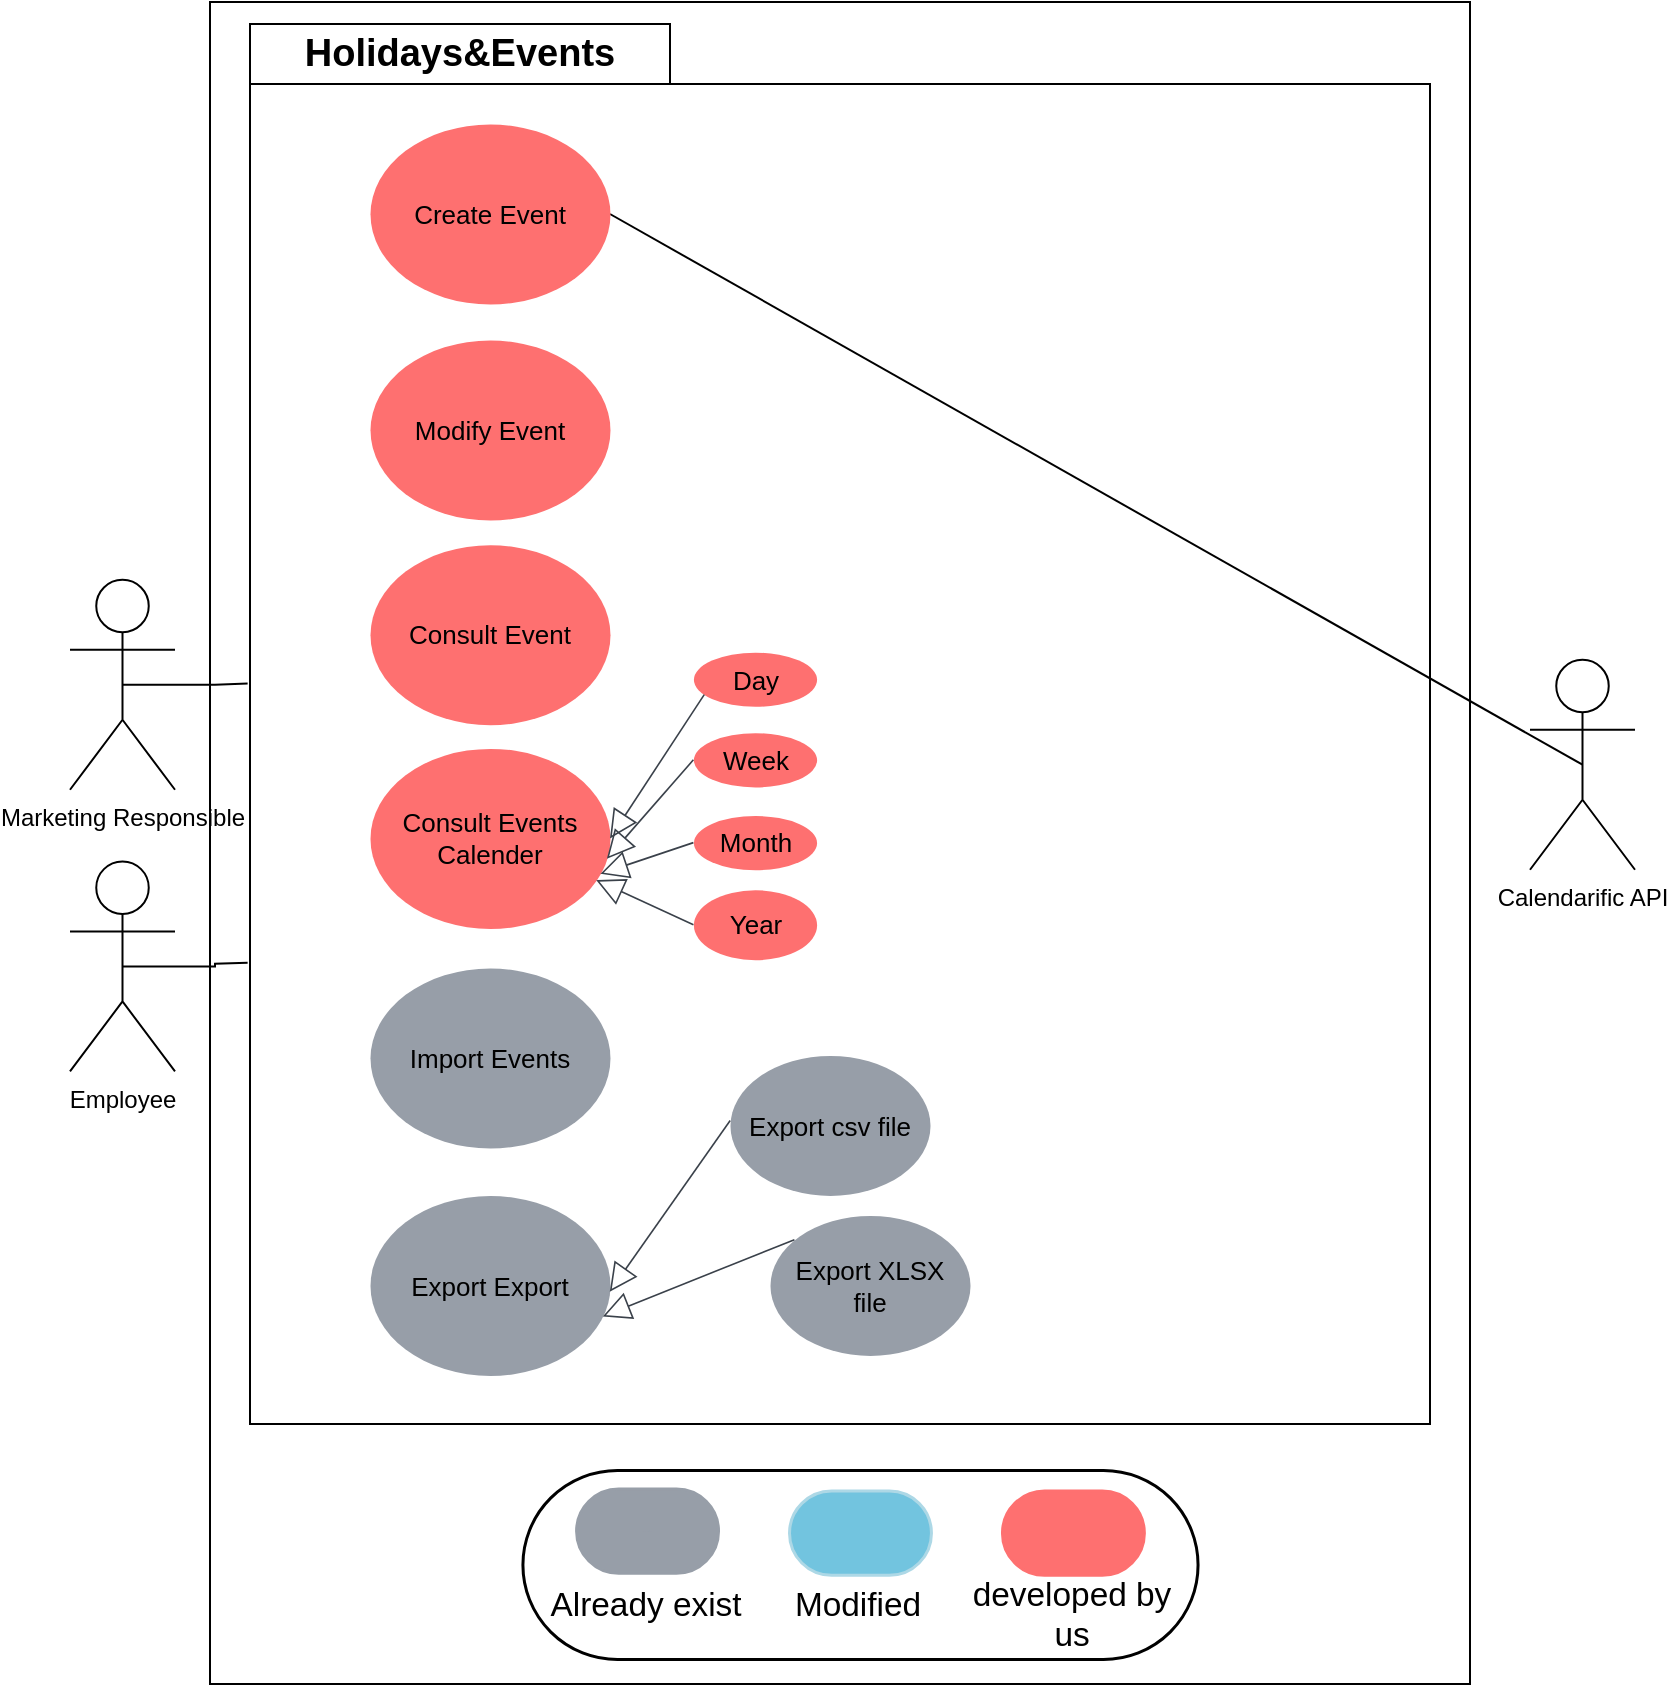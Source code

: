 <mxfile version="27.0.3">
  <diagram name="Page-1" id="kcsEbkMYIRXb8iED7YjO">
    <mxGraphModel dx="3204" dy="1238" grid="1" gridSize="10" guides="1" tooltips="1" connect="1" arrows="1" fold="1" page="1" pageScale="1" pageWidth="827" pageHeight="1169" math="0" shadow="0">
      <root>
        <mxCell id="0" />
        <mxCell id="1" parent="0" />
        <mxCell id="yRWhBtvss3XVOMyxeGll-229" value="" style="rounded=0;whiteSpace=wrap;html=1;" vertex="1" parent="1">
          <mxGeometry x="-410" y="149" width="630" height="841" as="geometry" />
        </mxCell>
        <mxCell id="yRWhBtvss3XVOMyxeGll-143" value="Holidays&amp;amp;Events" style="shape=folder;fontStyle=1;tabWidth=210;tabHeight=30;tabPosition=left;html=1;boundedLbl=1;labelInHeader=1;container=0;collapsible=0;whiteSpace=wrap;fontSize=19;" vertex="1" parent="1">
          <mxGeometry x="-390" y="160" width="590" height="700" as="geometry" />
        </mxCell>
        <mxCell id="yRWhBtvss3XVOMyxeGll-203" value="" style="html=1;jettySize=18;whiteSpace=wrap;fontSize=13;strokeColor=#3a414a;strokeOpacity=100;strokeWidth=0.8;rounded=0;startArrow=none;endArrow=block;endFill=0;endSize=12;exitX=0.57;exitY=0.005;exitPerimeter=0;lucidId=EKXeJxy7TWS8;" edge="1" parent="1" source="yRWhBtvss3XVOMyxeGll-145">
          <mxGeometry width="100" height="100" relative="1" as="geometry">
            <Array as="points" />
            <mxPoint x="-82.573" y="1413.151" as="targetPoint" />
          </mxGeometry>
        </mxCell>
        <mxCell id="yRWhBtvss3XVOMyxeGll-204" value="" style="html=1;jettySize=18;whiteSpace=wrap;fontSize=13;strokeColor=#3a414a;strokeOpacity=100;strokeWidth=0.8;rounded=0;startArrow=none;endArrow=block;endFill=0;endSize=12;entryX=0.5;entryY=1;lucidId=QKXep6PJ_4Cc;entryDx=0;entryDy=0;" edge="1" parent="1" target="yRWhBtvss3XVOMyxeGll-198">
          <mxGeometry width="100" height="100" relative="1" as="geometry">
            <Array as="points" />
            <mxPoint x="-35.159" y="1470.115" as="sourcePoint" />
          </mxGeometry>
        </mxCell>
        <mxCell id="yRWhBtvss3XVOMyxeGll-205" value="" style="html=1;jettySize=18;whiteSpace=wrap;fontSize=13;strokeColor=#3a414a;strokeOpacity=100;strokeWidth=0.8;rounded=0;startArrow=none;endArrow=block;endFill=0;endSize=12;exitX=0.075;exitY=0.236;exitPerimeter=0;entryX=1;entryY=1;lucidId=ZKXeBE5Ak2jA;entryDx=0;entryDy=0;" edge="1" parent="1" source="yRWhBtvss3XVOMyxeGll-147">
          <mxGeometry width="100" height="100" relative="1" as="geometry">
            <Array as="points" />
            <mxPoint x="0.689" y="1411.622" as="targetPoint" />
          </mxGeometry>
        </mxCell>
        <mxCell id="yRWhBtvss3XVOMyxeGll-213" value="Marketing Responsible" style="shape=umlActor;verticalLabelPosition=bottom;verticalAlign=top;html=1;outlineConnect=0;" vertex="1" parent="1">
          <mxGeometry x="-480" y="437.88" width="52.5" height="105" as="geometry" />
        </mxCell>
        <mxCell id="yRWhBtvss3XVOMyxeGll-217" style="rounded=0;orthogonalLoop=1;jettySize=auto;html=1;exitX=0.5;exitY=0.5;exitDx=0;exitDy=0;exitPerimeter=0;entryX=1;entryY=0.5;entryDx=0;entryDy=0;endArrow=none;startFill=0;" edge="1" parent="1" source="yRWhBtvss3XVOMyxeGll-216" target="yRWhBtvss3XVOMyxeGll-167">
          <mxGeometry relative="1" as="geometry" />
        </mxCell>
        <mxCell id="yRWhBtvss3XVOMyxeGll-216" value="Calendarific API" style="shape=umlActor;verticalLabelPosition=bottom;verticalAlign=top;html=1;outlineConnect=0;" vertex="1" parent="1">
          <mxGeometry x="250" y="477.87" width="52.5" height="105" as="geometry" />
        </mxCell>
        <mxCell id="yRWhBtvss3XVOMyxeGll-155" value="Export csv file" style="html=1;overflow=block;blockSpacing=1;whiteSpace=wrap;ellipse;fontSize=13;spacing=3.8;strokeOpacity=0;fillOpacity=100;rounded=1;absoluteArcSize=1;arcSize=9;fillColor=#979ea8;strokeWidth=1.5;lucidId=2WIeNPYyiRF.;" vertex="1" parent="1">
          <mxGeometry x="-150.0" y="675.712" width="100" height="70" as="geometry" />
        </mxCell>
        <mxCell id="yRWhBtvss3XVOMyxeGll-156" value="Export XLSX file" style="html=1;overflow=block;blockSpacing=1;whiteSpace=wrap;ellipse;fontSize=13;spacing=3.8;strokeOpacity=0;fillOpacity=100;rounded=1;absoluteArcSize=1;arcSize=9;fillColor=#979ea8;strokeWidth=1.5;lucidId=oXIemN2lJ.WZ;" vertex="1" parent="1">
          <mxGeometry x="-130" y="755.712" width="100" height="70" as="geometry" />
        </mxCell>
        <mxCell id="yRWhBtvss3XVOMyxeGll-160" value="" style="html=1;overflow=block;blockSpacing=1;whiteSpace=wrap;fontSize=16.7;fontColor=default;spacing=3.8;strokeOpacity=100;fillOpacity=100;rounded=1;absoluteArcSize=1;arcSize=162;fillColor=#ffffff;strokeWidth=1.5;lucidId=qHtdmG4HjMHo;container=1;collapsible=0;" vertex="1" parent="1">
          <mxGeometry x="-253.79" y="883" width="337.57" height="94.52" as="geometry" />
        </mxCell>
        <mxCell id="yRWhBtvss3XVOMyxeGll-161" value="Terminator" style="html=1;overflow=block;blockSpacing=1;whiteSpace=wrap;fontSize=1;fontColor=#979ea8;spacing=3.8;strokeColor=#979ea8;strokeOpacity=100;fillOpacity=100;rounded=1;absoluteArcSize=1;arcSize=75;fillColor=#979ea8;strokeWidth=1.5;lucidId=IHtdpJWPwF3h;" vertex="1" parent="yRWhBtvss3XVOMyxeGll-160">
          <mxGeometry x="26.832" y="9.274" width="70.976" height="42.123" as="geometry" />
        </mxCell>
        <mxCell id="yRWhBtvss3XVOMyxeGll-162" value="" style="html=1;overflow=block;blockSpacing=1;whiteSpace=wrap;fontSize=16.7;fontColor=default;spacing=3.8;strokeColor=#fe7070;strokeOpacity=100;fillOpacity=100;rounded=1;absoluteArcSize=1;arcSize=82;fillColor=#fe7070;strokeWidth=1.5;lucidId=SHtdkWkZQMI-;" vertex="1" parent="yRWhBtvss3XVOMyxeGll-160">
          <mxGeometry x="239.761" y="10.274" width="70.976" height="42.123" as="geometry" />
        </mxCell>
        <mxCell id="yRWhBtvss3XVOMyxeGll-163" value="Already exist" style="html=1;overflow=block;blockSpacing=1;whiteSpace=wrap;fontSize=16.7;spacing=0;strokeOpacity=100;rounded=1;absoluteArcSize=1;arcSize=9;fillColor=none;strokeWidth=NaN;strokeColor=none;lucidId=mItdmbgDk1Mh;" vertex="1" parent="yRWhBtvss3XVOMyxeGll-160">
          <mxGeometry x="8.656" y="52.397" width="106.464" height="31.849" as="geometry" />
        </mxCell>
        <mxCell id="yRWhBtvss3XVOMyxeGll-164" value="Modified" style="html=1;overflow=block;blockSpacing=1;whiteSpace=wrap;fontSize=16.7;spacing=0;strokeOpacity=100;rounded=1;absoluteArcSize=1;arcSize=9;fillColor=none;strokeWidth=NaN;strokeColor=none;lucidId=NItdRnxRT0wl;" vertex="1" parent="yRWhBtvss3XVOMyxeGll-160">
          <mxGeometry x="115.12" y="52.397" width="106.464" height="31.849" as="geometry" />
        </mxCell>
        <mxCell id="yRWhBtvss3XVOMyxeGll-165" value="developed by us" style="html=1;overflow=block;blockSpacing=1;whiteSpace=wrap;fontSize=16.7;spacing=0;strokeOpacity=100;rounded=1;absoluteArcSize=1;arcSize=9;fillColor=none;strokeWidth=NaN;strokeColor=none;lucidId=SItdEPhbv4RO;" vertex="1" parent="yRWhBtvss3XVOMyxeGll-160">
          <mxGeometry x="221.584" y="52.397" width="106.464" height="31.849" as="geometry" />
        </mxCell>
        <mxCell id="yRWhBtvss3XVOMyxeGll-166" value="" style="html=1;overflow=block;blockSpacing=1;whiteSpace=wrap;fontSize=16.7;fontColor=default;spacing=3.8;strokeColor=#add8e6;strokeOpacity=100;fillOpacity=100;rounded=1;absoluteArcSize=1;arcSize=82;fillColor=#72c4df;strokeWidth=1.5;lucidId=PHtdm2O_0toL;" vertex="1" parent="yRWhBtvss3XVOMyxeGll-160">
          <mxGeometry x="133.297" y="10.274" width="70.976" height="42.123" as="geometry" />
        </mxCell>
        <mxCell id="yRWhBtvss3XVOMyxeGll-171" value="Consult Events Calender" style="html=1;overflow=block;blockSpacing=1;whiteSpace=wrap;ellipse;fontSize=13;spacing=3.8;strokeOpacity=0;fillOpacity=100;rounded=1;absoluteArcSize=1;arcSize=9;fillColor=#fe7070;strokeWidth=1.5;lucidId=URIeayqkK2Ya;" vertex="1" parent="1">
          <mxGeometry x="-330" y="522.193" width="120" height="90" as="geometry" />
        </mxCell>
        <mxCell id="yRWhBtvss3XVOMyxeGll-172" value="Day" style="html=1;overflow=block;blockSpacing=1;whiteSpace=wrap;ellipse;fontSize=13;spacing=3.8;strokeOpacity=0;fillOpacity=100;rounded=1;absoluteArcSize=1;arcSize=9;fillColor=#fe7070;strokeWidth=1.5;lucidId=hSIeGXaizuwG;" vertex="1" parent="1">
          <mxGeometry x="-168.3" y="474.074" width="61.6" height="27.108" as="geometry" />
        </mxCell>
        <mxCell id="yRWhBtvss3XVOMyxeGll-173" value="" style="html=1;jettySize=18;whiteSpace=wrap;fontSize=13;strokeColor=#3a414a;strokeOpacity=100;strokeWidth=0.8;rounded=0;startArrow=none;endArrow=block;endFill=0;endSize=12;exitX=0.088;exitY=0.783;exitPerimeter=0;entryX=1;entryY=0.5;entryPerimeter=0;lucidId=pUIeytUv-r64;" edge="1" parent="1" source="yRWhBtvss3XVOMyxeGll-172" target="yRWhBtvss3XVOMyxeGll-171">
          <mxGeometry width="100" height="100" relative="1" as="geometry">
            <Array as="points" />
          </mxGeometry>
        </mxCell>
        <mxCell id="yRWhBtvss3XVOMyxeGll-180" value="Week" style="html=1;overflow=block;blockSpacing=1;whiteSpace=wrap;ellipse;fontSize=13;spacing=3.8;strokeOpacity=0;fillOpacity=100;rounded=1;absoluteArcSize=1;arcSize=9;fillColor=#fe7070;strokeWidth=1.5;lucidId=03Ie0xpv14W0;" vertex="1" parent="1">
          <mxGeometry x="-168.3" y="514.358" width="61.6" height="27.108" as="geometry" />
        </mxCell>
        <mxCell id="yRWhBtvss3XVOMyxeGll-174" value="" style="html=1;jettySize=18;whiteSpace=wrap;fontSize=13;strokeColor=#3a414a;strokeOpacity=100;strokeWidth=0.8;rounded=0;startArrow=none;endArrow=block;endFill=0;endSize=12;exitX=0;exitY=0.5;exitPerimeter=0;entryX=0.987;entryY=0.613;entryPerimeter=0;lucidId=KUIev8AdvZol;" edge="1" parent="1" source="yRWhBtvss3XVOMyxeGll-180" target="yRWhBtvss3XVOMyxeGll-171">
          <mxGeometry width="100" height="100" relative="1" as="geometry">
            <Array as="points" />
          </mxGeometry>
        </mxCell>
        <mxCell id="yRWhBtvss3XVOMyxeGll-181" value="Month" style="html=1;overflow=block;blockSpacing=1;whiteSpace=wrap;ellipse;fontSize=13;spacing=3.8;strokeOpacity=0;fillOpacity=100;rounded=1;absoluteArcSize=1;arcSize=9;fillColor=#fe7070;strokeWidth=1.5;lucidId=g4Ie2LoXiZa1;" vertex="1" parent="1">
          <mxGeometry x="-168.3" y="555.758" width="61.6" height="27.108" as="geometry" />
        </mxCell>
        <mxCell id="yRWhBtvss3XVOMyxeGll-183" value="" style="html=1;jettySize=18;whiteSpace=wrap;fontSize=13;strokeColor=#3a414a;strokeOpacity=100;strokeWidth=0.8;rounded=0;startArrow=none;endArrow=block;endFill=0;endSize=12;exitX=0;exitY=0.5;exitPerimeter=0;entryX=0.96;entryY=0.697;entryPerimeter=0;lucidId=C4IewfTGRhPR;" edge="1" parent="1" source="yRWhBtvss3XVOMyxeGll-181" target="yRWhBtvss3XVOMyxeGll-171">
          <mxGeometry width="100" height="100" relative="1" as="geometry">
            <Array as="points" />
          </mxGeometry>
        </mxCell>
        <mxCell id="yRWhBtvss3XVOMyxeGll-182" value="Year" style="html=1;overflow=block;blockSpacing=1;whiteSpace=wrap;ellipse;fontSize=13;spacing=3.8;strokeOpacity=0;fillOpacity=100;rounded=1;absoluteArcSize=1;arcSize=9;fillColor=#fe7070;strokeWidth=1.5;lucidId=q4IekS3TNCx4;" vertex="1" parent="1">
          <mxGeometry x="-168.3" y="592.885" width="61.6" height="35" as="geometry" />
        </mxCell>
        <mxCell id="yRWhBtvss3XVOMyxeGll-175" value="" style="html=1;jettySize=18;whiteSpace=wrap;fontSize=13;strokeColor=#3a414a;strokeOpacity=100;strokeWidth=0.8;rounded=0;startArrow=none;endArrow=block;endFill=0;endSize=12;exitX=0;exitY=0.5;exitPerimeter=0;entryX=0.943;entryY=0.732;entryPerimeter=0;lucidId=~UIeBte6dq6A;" edge="1" parent="1" source="yRWhBtvss3XVOMyxeGll-182" target="yRWhBtvss3XVOMyxeGll-171">
          <mxGeometry width="100" height="100" relative="1" as="geometry">
            <Array as="points" />
          </mxGeometry>
        </mxCell>
        <mxCell id="yRWhBtvss3XVOMyxeGll-169" value="Import Events" style="html=1;overflow=block;blockSpacing=1;whiteSpace=wrap;ellipse;fontSize=13;spacing=3.8;strokeOpacity=0;fillOpacity=100;rounded=1;absoluteArcSize=1;arcSize=9;fillColor=#979ea8;strokeWidth=1.5;lucidId=~yIeRCyaMfPm;" vertex="1" parent="1">
          <mxGeometry x="-330" y="631.996" width="120" height="90" as="geometry" />
        </mxCell>
        <mxCell id="yRWhBtvss3XVOMyxeGll-168" value="Modify Event" style="html=1;overflow=block;blockSpacing=1;whiteSpace=wrap;ellipse;fontSize=13;spacing=3.8;strokeOpacity=0;fillOpacity=100;rounded=1;absoluteArcSize=1;arcSize=9;fillColor=#fe7070;strokeWidth=1.5;lucidId=1yIeQ48BPR4-;" vertex="1" parent="1">
          <mxGeometry x="-330" y="318.002" width="120" height="90" as="geometry" />
        </mxCell>
        <mxCell id="yRWhBtvss3XVOMyxeGll-167" value="Create Event" style="html=1;overflow=block;blockSpacing=1;whiteSpace=wrap;ellipse;fontSize=13;spacing=3.8;strokeOpacity=0;fillOpacity=100;rounded=1;absoluteArcSize=1;arcSize=9;fillColor=#fe7070;strokeWidth=1.5;lucidId=~xIeha3OeAVz;" vertex="1" parent="1">
          <mxGeometry x="-330" y="209.999" width="120" height="90" as="geometry" />
        </mxCell>
        <mxCell id="yRWhBtvss3XVOMyxeGll-176" value="Export Export" style="html=1;overflow=block;blockSpacing=1;whiteSpace=wrap;ellipse;fontSize=13;spacing=3.8;strokeOpacity=0;fillOpacity=100;rounded=1;absoluteArcSize=1;arcSize=9;fillColor=#979ea8;strokeWidth=1.5;lucidId=1VIeGqV82j3G;" vertex="1" parent="1">
          <mxGeometry x="-330" y="745.713" width="120" height="90" as="geometry" />
        </mxCell>
        <mxCell id="yRWhBtvss3XVOMyxeGll-178" value="" style="html=1;jettySize=18;whiteSpace=wrap;fontSize=13;strokeColor=#3a414a;strokeOpacity=100;strokeWidth=0.8;rounded=0;startArrow=none;endArrow=block;endFill=0;endSize=12;exitX=0.122;exitY=0.173;exitPerimeter=0;entryX=0.97;entryY=0.672;entryPerimeter=0;lucidId=KYIeURdQv7Vc;" edge="1" parent="1" source="yRWhBtvss3XVOMyxeGll-156" target="yRWhBtvss3XVOMyxeGll-176">
          <mxGeometry width="100" height="100" relative="1" as="geometry">
            <Array as="points" />
          </mxGeometry>
        </mxCell>
        <mxCell id="yRWhBtvss3XVOMyxeGll-177" value="" style="html=1;jettySize=18;whiteSpace=wrap;fontSize=13;strokeColor=#3a414a;strokeOpacity=100;strokeWidth=0.8;rounded=0;startArrow=none;endArrow=block;endFill=0;endSize=12;exitX=0.001;exitY=0.465;exitPerimeter=0;entryX=0.999;entryY=0.535;entryPerimeter=0;lucidId=GYIe1NvaI2Ca;" edge="1" parent="1" source="yRWhBtvss3XVOMyxeGll-155" target="yRWhBtvss3XVOMyxeGll-176">
          <mxGeometry width="100" height="100" relative="1" as="geometry">
            <Array as="points" />
          </mxGeometry>
        </mxCell>
        <mxCell id="yRWhBtvss3XVOMyxeGll-214" value="Consult Event" style="html=1;overflow=block;blockSpacing=1;whiteSpace=wrap;ellipse;fontSize=13;spacing=3.8;strokeOpacity=0;fillOpacity=100;rounded=1;absoluteArcSize=1;arcSize=9;fillColor=#fe7070;strokeWidth=1.5;lucidId=1yIeQ48BPR4-;" vertex="1" parent="1">
          <mxGeometry x="-330" y="420.353" width="120" height="90" as="geometry" />
        </mxCell>
        <mxCell id="yRWhBtvss3XVOMyxeGll-225" style="edgeStyle=orthogonalEdgeStyle;rounded=0;orthogonalLoop=1;jettySize=auto;html=1;exitX=0.5;exitY=0.5;exitDx=0;exitDy=0;exitPerimeter=0;entryX=-0.002;entryY=0.471;entryDx=0;entryDy=0;entryPerimeter=0;endArrow=none;startFill=0;" edge="1" parent="1" source="yRWhBtvss3XVOMyxeGll-213" target="yRWhBtvss3XVOMyxeGll-143">
          <mxGeometry relative="1" as="geometry" />
        </mxCell>
        <mxCell id="yRWhBtvss3XVOMyxeGll-226" value="Employee" style="shape=umlActor;verticalLabelPosition=bottom;verticalAlign=top;html=1;outlineConnect=0;" vertex="1" parent="1">
          <mxGeometry x="-480" y="578.71" width="52.5" height="105" as="geometry" />
        </mxCell>
        <mxCell id="yRWhBtvss3XVOMyxeGll-227" style="edgeStyle=orthogonalEdgeStyle;rounded=0;orthogonalLoop=1;jettySize=auto;html=1;exitX=0.5;exitY=0.5;exitDx=0;exitDy=0;exitPerimeter=0;entryX=-0.002;entryY=0.672;entryDx=0;entryDy=0;entryPerimeter=0;endArrow=none;startFill=0;" edge="1" parent="1" source="yRWhBtvss3XVOMyxeGll-226">
          <mxGeometry relative="1" as="geometry">
            <mxPoint x="-453.75" y="702.21" as="sourcePoint" />
            <mxPoint x="-391.18" y="629.4" as="targetPoint" />
          </mxGeometry>
        </mxCell>
      </root>
    </mxGraphModel>
  </diagram>
</mxfile>
